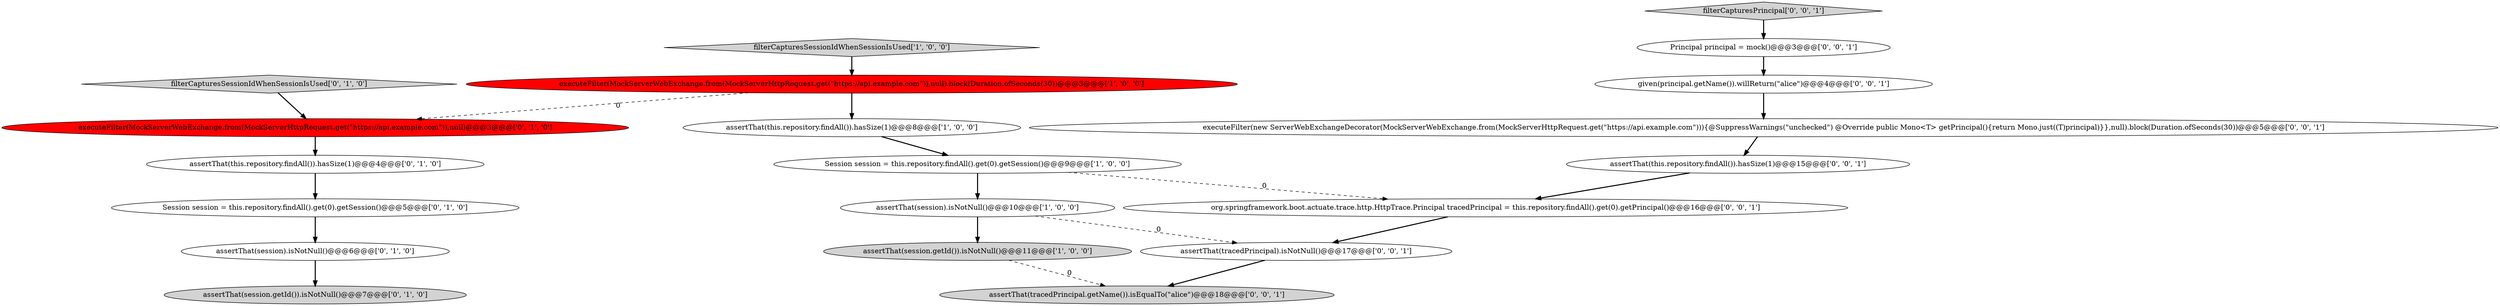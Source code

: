 digraph {
13 [style = filled, label = "assertThat(this.repository.findAll()).hasSize(1)@@@15@@@['0', '0', '1']", fillcolor = white, shape = ellipse image = "AAA0AAABBB3BBB"];
11 [style = filled, label = "filterCapturesSessionIdWhenSessionIsUsed['0', '1', '0']", fillcolor = lightgray, shape = diamond image = "AAA0AAABBB2BBB"];
4 [style = filled, label = "filterCapturesSessionIdWhenSessionIsUsed['1', '0', '0']", fillcolor = lightgray, shape = diamond image = "AAA0AAABBB1BBB"];
0 [style = filled, label = "assertThat(this.repository.findAll()).hasSize(1)@@@8@@@['1', '0', '0']", fillcolor = white, shape = ellipse image = "AAA0AAABBB1BBB"];
10 [style = filled, label = "executeFilter(MockServerWebExchange.from(MockServerHttpRequest.get(\"https://api.example.com\")),null)@@@3@@@['0', '1', '0']", fillcolor = red, shape = ellipse image = "AAA1AAABBB2BBB"];
5 [style = filled, label = "assertThat(session).isNotNull()@@@10@@@['1', '0', '0']", fillcolor = white, shape = ellipse image = "AAA0AAABBB1BBB"];
14 [style = filled, label = "assertThat(tracedPrincipal.getName()).isEqualTo(\"alice\")@@@18@@@['0', '0', '1']", fillcolor = lightgray, shape = ellipse image = "AAA0AAABBB3BBB"];
17 [style = filled, label = "Principal principal = mock()@@@3@@@['0', '0', '1']", fillcolor = white, shape = ellipse image = "AAA0AAABBB3BBB"];
18 [style = filled, label = "org.springframework.boot.actuate.trace.http.HttpTrace.Principal tracedPrincipal = this.repository.findAll().get(0).getPrincipal()@@@16@@@['0', '0', '1']", fillcolor = white, shape = ellipse image = "AAA0AAABBB3BBB"];
19 [style = filled, label = "assertThat(tracedPrincipal).isNotNull()@@@17@@@['0', '0', '1']", fillcolor = white, shape = ellipse image = "AAA0AAABBB3BBB"];
2 [style = filled, label = "Session session = this.repository.findAll().get(0).getSession()@@@9@@@['1', '0', '0']", fillcolor = white, shape = ellipse image = "AAA0AAABBB1BBB"];
1 [style = filled, label = "executeFilter(MockServerWebExchange.from(MockServerHttpRequest.get(\"https://api.example.com\")),null).block(Duration.ofSeconds(30))@@@3@@@['1', '0', '0']", fillcolor = red, shape = ellipse image = "AAA1AAABBB1BBB"];
8 [style = filled, label = "Session session = this.repository.findAll().get(0).getSession()@@@5@@@['0', '1', '0']", fillcolor = white, shape = ellipse image = "AAA0AAABBB2BBB"];
6 [style = filled, label = "assertThat(session).isNotNull()@@@6@@@['0', '1', '0']", fillcolor = white, shape = ellipse image = "AAA0AAABBB2BBB"];
7 [style = filled, label = "assertThat(this.repository.findAll()).hasSize(1)@@@4@@@['0', '1', '0']", fillcolor = white, shape = ellipse image = "AAA0AAABBB2BBB"];
15 [style = filled, label = "given(principal.getName()).willReturn(\"alice\")@@@4@@@['0', '0', '1']", fillcolor = white, shape = ellipse image = "AAA0AAABBB3BBB"];
9 [style = filled, label = "assertThat(session.getId()).isNotNull()@@@7@@@['0', '1', '0']", fillcolor = lightgray, shape = ellipse image = "AAA0AAABBB2BBB"];
3 [style = filled, label = "assertThat(session.getId()).isNotNull()@@@11@@@['1', '0', '0']", fillcolor = lightgray, shape = ellipse image = "AAA0AAABBB1BBB"];
16 [style = filled, label = "filterCapturesPrincipal['0', '0', '1']", fillcolor = lightgray, shape = diamond image = "AAA0AAABBB3BBB"];
12 [style = filled, label = "executeFilter(new ServerWebExchangeDecorator(MockServerWebExchange.from(MockServerHttpRequest.get(\"https://api.example.com\"))){@SuppressWarnings(\"unchecked\") @Override public Mono<T> getPrincipal(){return Mono.just((T)principal)}},null).block(Duration.ofSeconds(30))@@@5@@@['0', '0', '1']", fillcolor = white, shape = ellipse image = "AAA0AAABBB3BBB"];
5->3 [style = bold, label=""];
0->2 [style = bold, label=""];
18->19 [style = bold, label=""];
8->6 [style = bold, label=""];
1->0 [style = bold, label=""];
16->17 [style = bold, label=""];
1->10 [style = dashed, label="0"];
7->8 [style = bold, label=""];
10->7 [style = bold, label=""];
12->13 [style = bold, label=""];
19->14 [style = bold, label=""];
11->10 [style = bold, label=""];
17->15 [style = bold, label=""];
2->18 [style = dashed, label="0"];
4->1 [style = bold, label=""];
15->12 [style = bold, label=""];
6->9 [style = bold, label=""];
3->14 [style = dashed, label="0"];
5->19 [style = dashed, label="0"];
13->18 [style = bold, label=""];
2->5 [style = bold, label=""];
}
